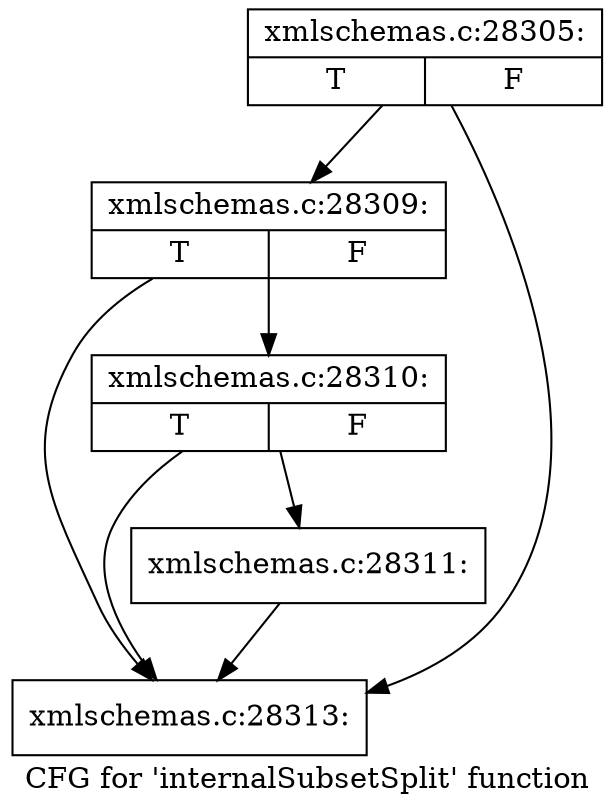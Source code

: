 digraph "CFG for 'internalSubsetSplit' function" {
	label="CFG for 'internalSubsetSplit' function";

	Node0x55d026948550 [shape=record,label="{xmlschemas.c:28305:|{<s0>T|<s1>F}}"];
	Node0x55d026948550 -> Node0x55d0269499c0;
	Node0x55d026948550 -> Node0x55d0269498f0;
	Node0x55d0269499c0 [shape=record,label="{xmlschemas.c:28309:|{<s0>T|<s1>F}}"];
	Node0x55d0269499c0 -> Node0x55d026949940;
	Node0x55d0269499c0 -> Node0x55d0269498f0;
	Node0x55d026949940 [shape=record,label="{xmlschemas.c:28310:|{<s0>T|<s1>F}}"];
	Node0x55d026949940 -> Node0x55d0269498a0;
	Node0x55d026949940 -> Node0x55d0269498f0;
	Node0x55d0269498a0 [shape=record,label="{xmlschemas.c:28311:}"];
	Node0x55d0269498a0 -> Node0x55d0269498f0;
	Node0x55d0269498f0 [shape=record,label="{xmlschemas.c:28313:}"];
}

